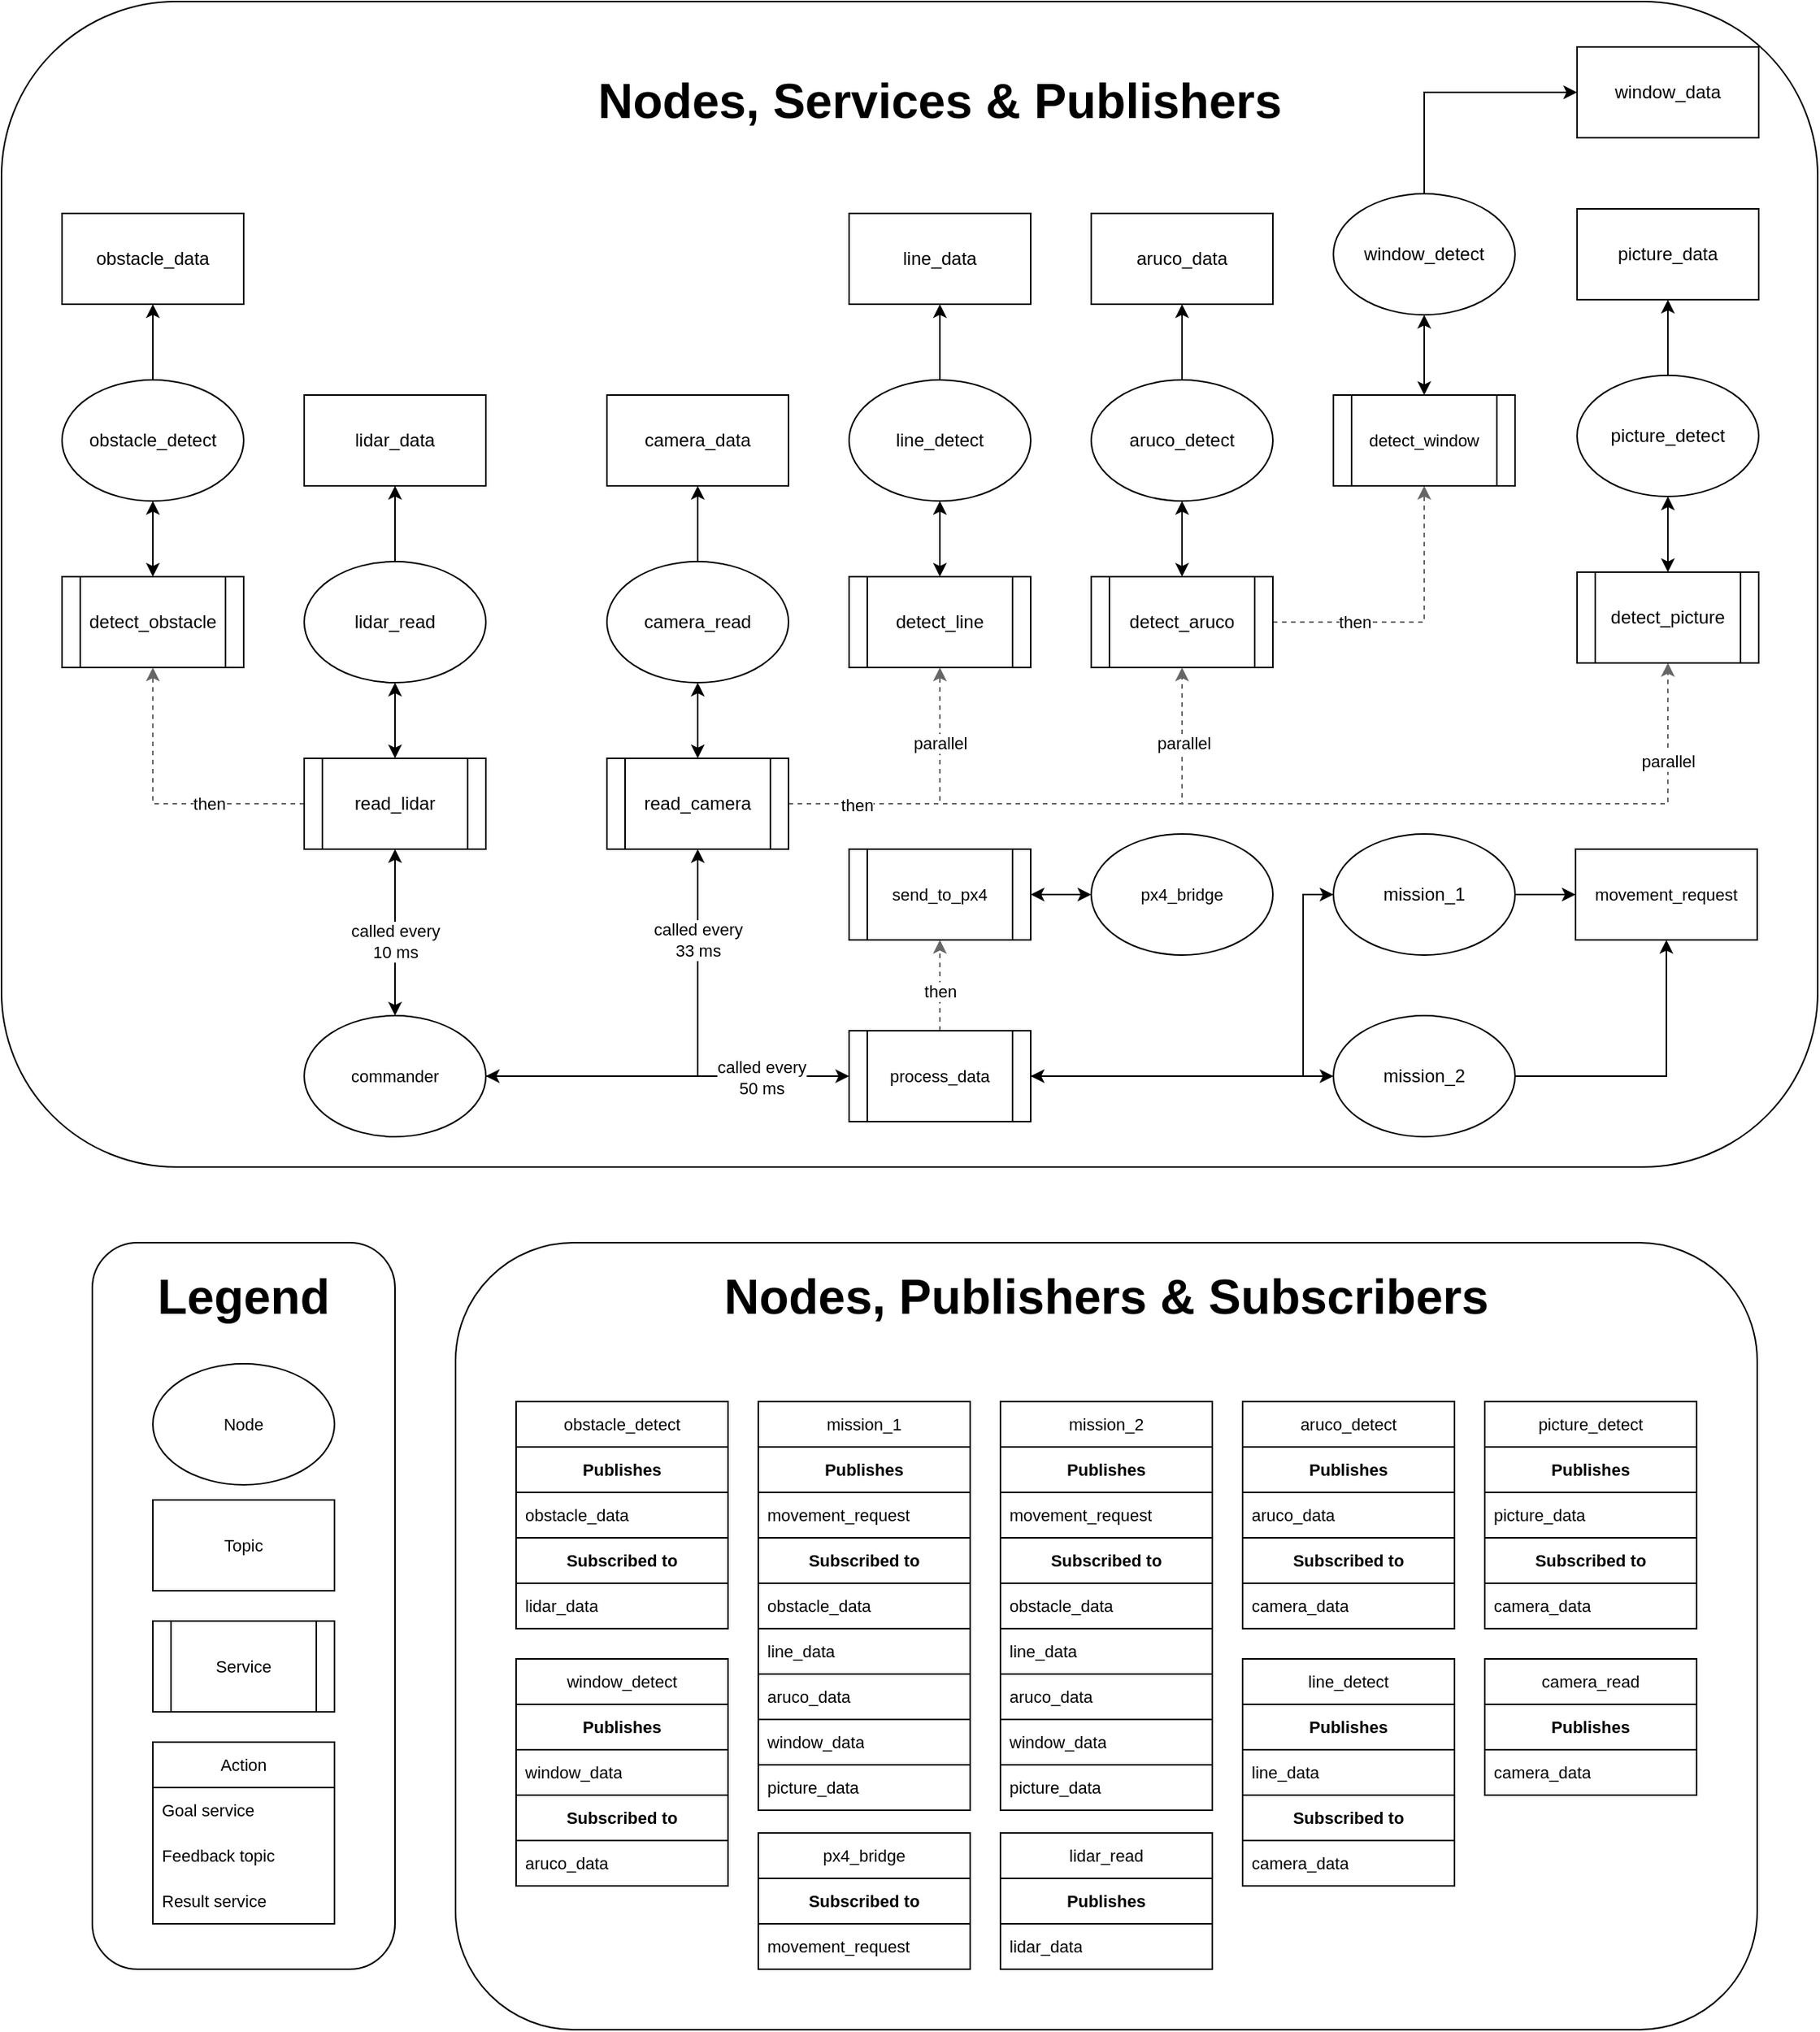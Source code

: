 <mxfile version="26.2.13">
  <diagram name="Page-1" id="6N9heItMbFq77wcjGOl2">
    <mxGraphModel dx="2627" dy="2586" grid="1" gridSize="10" guides="1" tooltips="1" connect="1" arrows="1" fold="1" page="1" pageScale="1" pageWidth="827" pageHeight="1169" math="0" shadow="0">
      <root>
        <mxCell id="0" />
        <mxCell id="1" parent="0" />
        <mxCell id="ToWf4_VYRYDRtDqr2YO1-162" value="" style="rounded=1;whiteSpace=wrap;html=1;fontFamily=Helvetica;fontSize=11;fontColor=default;labelBackgroundColor=default;movable=0;resizable=0;rotatable=0;deletable=0;editable=0;locked=1;connectable=0;" vertex="1" parent="1">
          <mxGeometry x="360" y="400" width="860" height="520" as="geometry" />
        </mxCell>
        <mxCell id="ToWf4_VYRYDRtDqr2YO1-85" value="" style="rounded=1;whiteSpace=wrap;html=1;fontFamily=Helvetica;fontSize=11;fontColor=default;labelBackgroundColor=default;movable=0;resizable=0;rotatable=0;deletable=0;editable=0;locked=1;connectable=0;" vertex="1" parent="1">
          <mxGeometry x="120" y="400" width="200" height="480" as="geometry" />
        </mxCell>
        <mxCell id="ToWf4_VYRYDRtDqr2YO1-74" value="" style="rounded=1;whiteSpace=wrap;html=1;fontFamily=Helvetica;fontSize=11;fontColor=default;labelBackgroundColor=default;movable=0;resizable=0;rotatable=0;deletable=0;editable=0;locked=1;connectable=0;" vertex="1" parent="1">
          <mxGeometry x="60" y="-420" width="1200" height="770" as="geometry" />
        </mxCell>
        <mxCell id="ToWf4_VYRYDRtDqr2YO1-4" style="edgeStyle=orthogonalEdgeStyle;rounded=0;orthogonalLoop=1;jettySize=auto;html=1;entryX=0.5;entryY=1;entryDx=0;entryDy=0;" edge="1" parent="1" source="ToWf4_VYRYDRtDqr2YO1-2" target="ToWf4_VYRYDRtDqr2YO1-3">
          <mxGeometry relative="1" as="geometry" />
        </mxCell>
        <mxCell id="ToWf4_VYRYDRtDqr2YO1-2" value="lidar_read" style="ellipse;whiteSpace=wrap;html=1;" vertex="1" parent="1">
          <mxGeometry x="260" y="-50" width="120" height="80" as="geometry" />
        </mxCell>
        <mxCell id="ToWf4_VYRYDRtDqr2YO1-3" value="lidar_data" style="rounded=0;whiteSpace=wrap;html=1;" vertex="1" parent="1">
          <mxGeometry x="260" y="-160" width="120" height="60" as="geometry" />
        </mxCell>
        <mxCell id="ToWf4_VYRYDRtDqr2YO1-7" style="edgeStyle=orthogonalEdgeStyle;rounded=0;orthogonalLoop=1;jettySize=auto;html=1;entryX=0.5;entryY=1;entryDx=0;entryDy=0;" edge="1" parent="1" source="ToWf4_VYRYDRtDqr2YO1-5" target="ToWf4_VYRYDRtDqr2YO1-6">
          <mxGeometry relative="1" as="geometry" />
        </mxCell>
        <mxCell id="ToWf4_VYRYDRtDqr2YO1-5" value="camera_read" style="ellipse;whiteSpace=wrap;html=1;" vertex="1" parent="1">
          <mxGeometry x="460" y="-50" width="120" height="80" as="geometry" />
        </mxCell>
        <mxCell id="ToWf4_VYRYDRtDqr2YO1-6" value="camera_data" style="rounded=0;whiteSpace=wrap;html=1;" vertex="1" parent="1">
          <mxGeometry x="460" y="-160" width="120" height="60" as="geometry" />
        </mxCell>
        <mxCell id="ToWf4_VYRYDRtDqr2YO1-14" style="edgeStyle=orthogonalEdgeStyle;rounded=0;orthogonalLoop=1;jettySize=auto;html=1;entryX=0.5;entryY=1;entryDx=0;entryDy=0;startArrow=classic;startFill=1;" edge="1" parent="1" source="ToWf4_VYRYDRtDqr2YO1-8" target="ToWf4_VYRYDRtDqr2YO1-2">
          <mxGeometry relative="1" as="geometry" />
        </mxCell>
        <mxCell id="ToWf4_VYRYDRtDqr2YO1-22" style="edgeStyle=orthogonalEdgeStyle;rounded=0;orthogonalLoop=1;jettySize=auto;html=1;entryX=0.5;entryY=1;entryDx=0;entryDy=0;fillColor=#f5f5f5;strokeColor=#666666;dashed=1;" edge="1" parent="1" source="ToWf4_VYRYDRtDqr2YO1-8" target="ToWf4_VYRYDRtDqr2YO1-17">
          <mxGeometry relative="1" as="geometry" />
        </mxCell>
        <mxCell id="ToWf4_VYRYDRtDqr2YO1-23" value="then" style="edgeLabel;html=1;align=center;verticalAlign=middle;resizable=0;points=[];" vertex="1" connectable="0" parent="ToWf4_VYRYDRtDqr2YO1-22">
          <mxGeometry x="-0.251" relative="1" as="geometry">
            <mxPoint x="8" as="offset" />
          </mxGeometry>
        </mxCell>
        <mxCell id="ToWf4_VYRYDRtDqr2YO1-8" value="read_lidar" style="shape=process;whiteSpace=wrap;html=1;backgroundOutline=1;" vertex="1" parent="1">
          <mxGeometry x="260" y="80" width="120" height="60" as="geometry" />
        </mxCell>
        <mxCell id="ToWf4_VYRYDRtDqr2YO1-21" style="edgeStyle=orthogonalEdgeStyle;rounded=0;orthogonalLoop=1;jettySize=auto;html=1;entryX=0.5;entryY=1;entryDx=0;entryDy=0;" edge="1" parent="1" source="ToWf4_VYRYDRtDqr2YO1-15" target="ToWf4_VYRYDRtDqr2YO1-20">
          <mxGeometry relative="1" as="geometry" />
        </mxCell>
        <mxCell id="ToWf4_VYRYDRtDqr2YO1-15" value="obstacle_detect" style="ellipse;whiteSpace=wrap;html=1;" vertex="1" parent="1">
          <mxGeometry x="100" y="-170" width="120" height="80" as="geometry" />
        </mxCell>
        <mxCell id="ToWf4_VYRYDRtDqr2YO1-19" style="edgeStyle=orthogonalEdgeStyle;rounded=0;orthogonalLoop=1;jettySize=auto;html=1;entryX=0.5;entryY=1;entryDx=0;entryDy=0;startArrow=classic;startFill=1;" edge="1" parent="1" source="ToWf4_VYRYDRtDqr2YO1-17" target="ToWf4_VYRYDRtDqr2YO1-15">
          <mxGeometry relative="1" as="geometry" />
        </mxCell>
        <mxCell id="ToWf4_VYRYDRtDqr2YO1-17" value="detect_obstacle" style="shape=process;whiteSpace=wrap;html=1;backgroundOutline=1;" vertex="1" parent="1">
          <mxGeometry x="100" y="-40" width="120" height="60" as="geometry" />
        </mxCell>
        <mxCell id="ToWf4_VYRYDRtDqr2YO1-20" value="obstacle_data" style="rounded=0;whiteSpace=wrap;html=1;" vertex="1" parent="1">
          <mxGeometry x="100" y="-280" width="120" height="60" as="geometry" />
        </mxCell>
        <mxCell id="ToWf4_VYRYDRtDqr2YO1-25" style="edgeStyle=orthogonalEdgeStyle;rounded=0;orthogonalLoop=1;jettySize=auto;html=1;entryX=0.5;entryY=1;entryDx=0;entryDy=0;startArrow=classic;startFill=1;" edge="1" parent="1" source="ToWf4_VYRYDRtDqr2YO1-24" target="ToWf4_VYRYDRtDqr2YO1-5">
          <mxGeometry relative="1" as="geometry" />
        </mxCell>
        <mxCell id="ToWf4_VYRYDRtDqr2YO1-36" style="edgeStyle=orthogonalEdgeStyle;rounded=0;orthogonalLoop=1;jettySize=auto;html=1;entryX=0.5;entryY=1;entryDx=0;entryDy=0;fillColor=#f5f5f5;strokeColor=#666666;dashed=1;" edge="1" parent="1" source="ToWf4_VYRYDRtDqr2YO1-24" target="ToWf4_VYRYDRtDqr2YO1-29">
          <mxGeometry relative="1" as="geometry" />
        </mxCell>
        <mxCell id="ToWf4_VYRYDRtDqr2YO1-39" value="parallel" style="edgeLabel;html=1;align=center;verticalAlign=middle;resizable=0;points=[];" vertex="1" connectable="0" parent="ToWf4_VYRYDRtDqr2YO1-36">
          <mxGeometry x="0.42" y="-4" relative="1" as="geometry">
            <mxPoint x="-4" y="-5" as="offset" />
          </mxGeometry>
        </mxCell>
        <mxCell id="ToWf4_VYRYDRtDqr2YO1-37" style="edgeStyle=orthogonalEdgeStyle;rounded=0;orthogonalLoop=1;jettySize=auto;html=1;entryX=0.5;entryY=1;entryDx=0;entryDy=0;fillColor=#f5f5f5;strokeColor=#666666;dashed=1;" edge="1" parent="1" source="ToWf4_VYRYDRtDqr2YO1-24" target="ToWf4_VYRYDRtDqr2YO1-34">
          <mxGeometry relative="1" as="geometry" />
        </mxCell>
        <mxCell id="ToWf4_VYRYDRtDqr2YO1-40" value="parallel" style="edgeLabel;html=1;align=center;verticalAlign=middle;resizable=0;points=[];" vertex="1" connectable="0" parent="ToWf4_VYRYDRtDqr2YO1-37">
          <mxGeometry x="0.658" y="-1" relative="1" as="geometry">
            <mxPoint y="-10" as="offset" />
          </mxGeometry>
        </mxCell>
        <mxCell id="ToWf4_VYRYDRtDqr2YO1-46" style="edgeStyle=orthogonalEdgeStyle;rounded=0;orthogonalLoop=1;jettySize=auto;html=1;entryX=0.5;entryY=1;entryDx=0;entryDy=0;fillColor=#f5f5f5;strokeColor=#666666;dashed=1;" edge="1" parent="1" source="ToWf4_VYRYDRtDqr2YO1-24" target="ToWf4_VYRYDRtDqr2YO1-44">
          <mxGeometry relative="1" as="geometry" />
        </mxCell>
        <mxCell id="ToWf4_VYRYDRtDqr2YO1-47" value="parallel" style="edgeLabel;html=1;align=center;verticalAlign=middle;resizable=0;points=[];" vertex="1" connectable="0" parent="ToWf4_VYRYDRtDqr2YO1-46">
          <mxGeometry x="0.816" y="-2" relative="1" as="geometry">
            <mxPoint x="-2" y="3" as="offset" />
          </mxGeometry>
        </mxCell>
        <mxCell id="ToWf4_VYRYDRtDqr2YO1-48" value="then" style="edgeLabel;html=1;align=center;verticalAlign=middle;resizable=0;points=[];" vertex="1" connectable="0" parent="ToWf4_VYRYDRtDqr2YO1-46">
          <mxGeometry x="-0.868" y="-1" relative="1" as="geometry">
            <mxPoint as="offset" />
          </mxGeometry>
        </mxCell>
        <mxCell id="ToWf4_VYRYDRtDqr2YO1-24" value="read_camera" style="shape=process;whiteSpace=wrap;html=1;backgroundOutline=1;" vertex="1" parent="1">
          <mxGeometry x="460" y="80" width="120" height="60" as="geometry" />
        </mxCell>
        <mxCell id="ToWf4_VYRYDRtDqr2YO1-26" style="edgeStyle=orthogonalEdgeStyle;rounded=0;orthogonalLoop=1;jettySize=auto;html=1;entryX=0.5;entryY=1;entryDx=0;entryDy=0;" edge="1" parent="1" source="ToWf4_VYRYDRtDqr2YO1-27" target="ToWf4_VYRYDRtDqr2YO1-30">
          <mxGeometry relative="1" as="geometry" />
        </mxCell>
        <mxCell id="ToWf4_VYRYDRtDqr2YO1-27" value="line_detect" style="ellipse;whiteSpace=wrap;html=1;" vertex="1" parent="1">
          <mxGeometry x="620" y="-170" width="120" height="80" as="geometry" />
        </mxCell>
        <mxCell id="ToWf4_VYRYDRtDqr2YO1-28" style="edgeStyle=orthogonalEdgeStyle;rounded=0;orthogonalLoop=1;jettySize=auto;html=1;entryX=0.5;entryY=1;entryDx=0;entryDy=0;startArrow=classic;startFill=1;" edge="1" parent="1" source="ToWf4_VYRYDRtDqr2YO1-29" target="ToWf4_VYRYDRtDqr2YO1-27">
          <mxGeometry relative="1" as="geometry" />
        </mxCell>
        <mxCell id="ToWf4_VYRYDRtDqr2YO1-29" value="detect_line" style="shape=process;whiteSpace=wrap;html=1;backgroundOutline=1;" vertex="1" parent="1">
          <mxGeometry x="620" y="-40" width="120" height="60" as="geometry" />
        </mxCell>
        <mxCell id="ToWf4_VYRYDRtDqr2YO1-30" value="line_data" style="rounded=0;whiteSpace=wrap;html=1;" vertex="1" parent="1">
          <mxGeometry x="620" y="-280" width="120" height="60" as="geometry" />
        </mxCell>
        <mxCell id="ToWf4_VYRYDRtDqr2YO1-31" style="edgeStyle=orthogonalEdgeStyle;rounded=0;orthogonalLoop=1;jettySize=auto;html=1;entryX=0.5;entryY=1;entryDx=0;entryDy=0;" edge="1" parent="1" source="ToWf4_VYRYDRtDqr2YO1-32" target="ToWf4_VYRYDRtDqr2YO1-35">
          <mxGeometry relative="1" as="geometry" />
        </mxCell>
        <mxCell id="ToWf4_VYRYDRtDqr2YO1-32" value="aruco_detect" style="ellipse;whiteSpace=wrap;html=1;" vertex="1" parent="1">
          <mxGeometry x="780" y="-170" width="120" height="80" as="geometry" />
        </mxCell>
        <mxCell id="ToWf4_VYRYDRtDqr2YO1-33" style="edgeStyle=orthogonalEdgeStyle;rounded=0;orthogonalLoop=1;jettySize=auto;html=1;entryX=0.5;entryY=1;entryDx=0;entryDy=0;startArrow=classic;startFill=1;" edge="1" parent="1" source="ToWf4_VYRYDRtDqr2YO1-34" target="ToWf4_VYRYDRtDqr2YO1-32">
          <mxGeometry relative="1" as="geometry" />
        </mxCell>
        <mxCell id="ToWf4_VYRYDRtDqr2YO1-71" style="edgeStyle=orthogonalEdgeStyle;shape=connector;rounded=0;orthogonalLoop=1;jettySize=auto;html=1;strokeColor=#666666;align=center;verticalAlign=middle;fontFamily=Helvetica;fontSize=11;fontColor=default;labelBackgroundColor=default;endArrow=classic;dashed=1;fillColor=#f5f5f5;" edge="1" parent="1" source="ToWf4_VYRYDRtDqr2YO1-34" target="ToWf4_VYRYDRtDqr2YO1-70">
          <mxGeometry relative="1" as="geometry" />
        </mxCell>
        <mxCell id="ToWf4_VYRYDRtDqr2YO1-72" value="then" style="edgeLabel;html=1;align=center;verticalAlign=middle;resizable=0;points=[];fontFamily=Helvetica;fontSize=11;fontColor=default;labelBackgroundColor=default;" vertex="1" connectable="0" parent="ToWf4_VYRYDRtDqr2YO1-71">
          <mxGeometry x="-0.432" relative="1" as="geometry">
            <mxPoint as="offset" />
          </mxGeometry>
        </mxCell>
        <mxCell id="ToWf4_VYRYDRtDqr2YO1-34" value="detect_aruco" style="shape=process;whiteSpace=wrap;html=1;backgroundOutline=1;" vertex="1" parent="1">
          <mxGeometry x="780" y="-40" width="120" height="60" as="geometry" />
        </mxCell>
        <mxCell id="ToWf4_VYRYDRtDqr2YO1-35" value="aruco_data" style="rounded=0;whiteSpace=wrap;html=1;" vertex="1" parent="1">
          <mxGeometry x="780" y="-280" width="120" height="60" as="geometry" />
        </mxCell>
        <mxCell id="ToWf4_VYRYDRtDqr2YO1-41" style="edgeStyle=orthogonalEdgeStyle;rounded=0;orthogonalLoop=1;jettySize=auto;html=1;entryX=0.5;entryY=1;entryDx=0;entryDy=0;" edge="1" parent="1" source="ToWf4_VYRYDRtDqr2YO1-42" target="ToWf4_VYRYDRtDqr2YO1-45">
          <mxGeometry relative="1" as="geometry" />
        </mxCell>
        <mxCell id="ToWf4_VYRYDRtDqr2YO1-42" value="picture_detect" style="ellipse;whiteSpace=wrap;html=1;" vertex="1" parent="1">
          <mxGeometry x="1101" y="-173" width="120" height="80" as="geometry" />
        </mxCell>
        <mxCell id="ToWf4_VYRYDRtDqr2YO1-43" style="edgeStyle=orthogonalEdgeStyle;rounded=0;orthogonalLoop=1;jettySize=auto;html=1;entryX=0.5;entryY=1;entryDx=0;entryDy=0;startArrow=classic;startFill=1;" edge="1" parent="1" source="ToWf4_VYRYDRtDqr2YO1-44" target="ToWf4_VYRYDRtDqr2YO1-42">
          <mxGeometry relative="1" as="geometry" />
        </mxCell>
        <mxCell id="ToWf4_VYRYDRtDqr2YO1-44" value="detect_picture" style="shape=process;whiteSpace=wrap;html=1;backgroundOutline=1;" vertex="1" parent="1">
          <mxGeometry x="1101" y="-43" width="120" height="60" as="geometry" />
        </mxCell>
        <mxCell id="ToWf4_VYRYDRtDqr2YO1-45" value="picture_data" style="rounded=0;whiteSpace=wrap;html=1;" vertex="1" parent="1">
          <mxGeometry x="1101" y="-283" width="120" height="60" as="geometry" />
        </mxCell>
        <mxCell id="ToWf4_VYRYDRtDqr2YO1-109" style="edgeStyle=orthogonalEdgeStyle;shape=connector;rounded=0;orthogonalLoop=1;jettySize=auto;html=1;entryX=0;entryY=0.5;entryDx=0;entryDy=0;strokeColor=default;align=center;verticalAlign=middle;fontFamily=Helvetica;fontSize=11;fontColor=default;labelBackgroundColor=default;endArrow=classic;" edge="1" parent="1" source="ToWf4_VYRYDRtDqr2YO1-53" target="ToWf4_VYRYDRtDqr2YO1-108">
          <mxGeometry relative="1" as="geometry">
            <Array as="points">
              <mxPoint x="1000" y="-360" />
            </Array>
          </mxGeometry>
        </mxCell>
        <mxCell id="ToWf4_VYRYDRtDqr2YO1-53" value="window_detect" style="ellipse;whiteSpace=wrap;html=1;" vertex="1" parent="1">
          <mxGeometry x="940" y="-293" width="120" height="80" as="geometry" />
        </mxCell>
        <mxCell id="ToWf4_VYRYDRtDqr2YO1-131" style="edgeStyle=orthogonalEdgeStyle;shape=connector;rounded=0;orthogonalLoop=1;jettySize=auto;html=1;entryX=0;entryY=0.5;entryDx=0;entryDy=0;strokeColor=default;align=center;verticalAlign=middle;fontFamily=Helvetica;fontSize=11;fontColor=default;labelBackgroundColor=default;endArrow=classic;" edge="1" parent="1" source="ToWf4_VYRYDRtDqr2YO1-56" target="ToWf4_VYRYDRtDqr2YO1-130">
          <mxGeometry relative="1" as="geometry" />
        </mxCell>
        <mxCell id="ToWf4_VYRYDRtDqr2YO1-56" value="mission_1" style="ellipse;whiteSpace=wrap;html=1;" vertex="1" parent="1">
          <mxGeometry x="940" y="130" width="120" height="80" as="geometry" />
        </mxCell>
        <mxCell id="ToWf4_VYRYDRtDqr2YO1-73" style="edgeStyle=orthogonalEdgeStyle;shape=connector;rounded=0;orthogonalLoop=1;jettySize=auto;html=1;entryX=0.5;entryY=1;entryDx=0;entryDy=0;strokeColor=default;align=center;verticalAlign=middle;fontFamily=Helvetica;fontSize=11;fontColor=default;labelBackgroundColor=default;endArrow=classic;startArrow=classic;startFill=1;" edge="1" parent="1" source="ToWf4_VYRYDRtDqr2YO1-70" target="ToWf4_VYRYDRtDqr2YO1-53">
          <mxGeometry relative="1" as="geometry" />
        </mxCell>
        <mxCell id="ToWf4_VYRYDRtDqr2YO1-70" value="detect_window" style="shape=process;whiteSpace=wrap;html=1;backgroundOutline=1;fontFamily=Helvetica;fontSize=11;fontColor=default;labelBackgroundColor=default;" vertex="1" parent="1">
          <mxGeometry x="940" y="-160" width="120" height="60" as="geometry" />
        </mxCell>
        <mxCell id="ToWf4_VYRYDRtDqr2YO1-181" style="edgeStyle=orthogonalEdgeStyle;shape=connector;rounded=0;orthogonalLoop=1;jettySize=auto;html=1;entryX=0.5;entryY=1;entryDx=0;entryDy=0;strokeColor=default;align=center;verticalAlign=middle;fontFamily=Helvetica;fontSize=11;fontColor=default;labelBackgroundColor=default;endArrow=classic;" edge="1" parent="1" source="ToWf4_VYRYDRtDqr2YO1-75" target="ToWf4_VYRYDRtDqr2YO1-130">
          <mxGeometry relative="1" as="geometry" />
        </mxCell>
        <mxCell id="ToWf4_VYRYDRtDqr2YO1-75" value="mission_2" style="ellipse;whiteSpace=wrap;html=1;" vertex="1" parent="1">
          <mxGeometry x="940" y="250" width="120" height="80" as="geometry" />
        </mxCell>
        <mxCell id="ToWf4_VYRYDRtDqr2YO1-77" value="&lt;h1 style=&quot;margin-top: 0px;&quot;&gt;Legend&lt;br&gt;&lt;/h1&gt;" style="text;html=1;whiteSpace=wrap;overflow=hidden;rounded=0;fontFamily=Helvetica;fontSize=16;fontColor=default;labelBackgroundColor=none;fillColor=none;align=center;verticalAlign=top;" vertex="1" parent="1">
          <mxGeometry x="120" y="410" width="200" height="60" as="geometry" />
        </mxCell>
        <mxCell id="ToWf4_VYRYDRtDqr2YO1-78" value="Node" style="ellipse;whiteSpace=wrap;html=1;fontFamily=Helvetica;fontSize=11;fontColor=default;labelBackgroundColor=default;" vertex="1" parent="1">
          <mxGeometry x="160" y="480" width="120" height="80" as="geometry" />
        </mxCell>
        <mxCell id="ToWf4_VYRYDRtDqr2YO1-79" value="Topic" style="rounded=0;whiteSpace=wrap;html=1;fontFamily=Helvetica;fontSize=11;fontColor=default;labelBackgroundColor=default;" vertex="1" parent="1">
          <mxGeometry x="160" y="570" width="120" height="60" as="geometry" />
        </mxCell>
        <mxCell id="ToWf4_VYRYDRtDqr2YO1-80" value="Service" style="shape=process;whiteSpace=wrap;html=1;backgroundOutline=1;fontFamily=Helvetica;fontSize=11;fontColor=default;labelBackgroundColor=default;" vertex="1" parent="1">
          <mxGeometry x="160" y="650" width="120" height="60" as="geometry" />
        </mxCell>
        <mxCell id="ToWf4_VYRYDRtDqr2YO1-81" value="Action" style="swimlane;fontStyle=0;childLayout=stackLayout;horizontal=1;startSize=30;horizontalStack=0;resizeParent=1;resizeParentMax=0;resizeLast=0;collapsible=1;marginBottom=0;whiteSpace=wrap;html=1;fontFamily=Helvetica;fontSize=11;fontColor=default;labelBackgroundColor=default;" vertex="1" parent="1">
          <mxGeometry x="160" y="730" width="120" height="120" as="geometry" />
        </mxCell>
        <mxCell id="ToWf4_VYRYDRtDqr2YO1-82" value="Goal service" style="text;strokeColor=none;fillColor=none;align=left;verticalAlign=middle;spacingLeft=4;spacingRight=4;overflow=hidden;points=[[0,0.5],[1,0.5]];portConstraint=eastwest;rotatable=0;whiteSpace=wrap;html=1;fontFamily=Helvetica;fontSize=11;fontColor=default;labelBackgroundColor=default;" vertex="1" parent="ToWf4_VYRYDRtDqr2YO1-81">
          <mxGeometry y="30" width="120" height="30" as="geometry" />
        </mxCell>
        <mxCell id="ToWf4_VYRYDRtDqr2YO1-83" value="Feedback topic" style="text;strokeColor=none;fillColor=none;align=left;verticalAlign=middle;spacingLeft=4;spacingRight=4;overflow=hidden;points=[[0,0.5],[1,0.5]];portConstraint=eastwest;rotatable=0;whiteSpace=wrap;html=1;fontFamily=Helvetica;fontSize=11;fontColor=default;labelBackgroundColor=default;" vertex="1" parent="ToWf4_VYRYDRtDqr2YO1-81">
          <mxGeometry y="60" width="120" height="30" as="geometry" />
        </mxCell>
        <mxCell id="ToWf4_VYRYDRtDqr2YO1-84" value="Result service" style="text;strokeColor=none;fillColor=none;align=left;verticalAlign=middle;spacingLeft=4;spacingRight=4;overflow=hidden;points=[[0,0.5],[1,0.5]];portConstraint=eastwest;rotatable=0;whiteSpace=wrap;html=1;fontFamily=Helvetica;fontSize=11;fontColor=default;labelBackgroundColor=default;" vertex="1" parent="ToWf4_VYRYDRtDqr2YO1-81">
          <mxGeometry y="90" width="120" height="30" as="geometry" />
        </mxCell>
        <mxCell id="ToWf4_VYRYDRtDqr2YO1-86" value="&lt;h1 style=&quot;margin-top: 0px;&quot;&gt;Nodes, Services &amp;amp; Publishers&lt;/h1&gt;" style="text;html=1;whiteSpace=wrap;overflow=hidden;rounded=0;fontFamily=Helvetica;fontSize=16;fontColor=default;labelBackgroundColor=none;fillColor=none;align=center;verticalAlign=top;" vertex="1" parent="1">
          <mxGeometry x="350" y="-380" width="660" height="60" as="geometry" />
        </mxCell>
        <mxCell id="ToWf4_VYRYDRtDqr2YO1-88" value="obstacle_detect" style="swimlane;fontStyle=0;childLayout=stackLayout;horizontal=1;startSize=30;horizontalStack=0;resizeParent=1;resizeParentMax=0;resizeLast=0;collapsible=1;marginBottom=0;whiteSpace=wrap;html=1;fontFamily=Helvetica;fontSize=11;fontColor=default;labelBackgroundColor=default;fillColor=default;fillStyle=solid;" vertex="1" parent="1">
          <mxGeometry x="400" y="505" width="140" height="150" as="geometry" />
        </mxCell>
        <mxCell id="ToWf4_VYRYDRtDqr2YO1-89" value="Publishes" style="text;strokeColor=default;fillColor=default;align=center;verticalAlign=middle;spacingLeft=4;spacingRight=4;overflow=hidden;points=[[0,0.5],[1,0.5]];portConstraint=eastwest;rotatable=0;whiteSpace=wrap;html=1;fontFamily=Helvetica;fontSize=11;fontColor=default;labelBackgroundColor=default;labelBorderColor=none;fontStyle=1" vertex="1" parent="ToWf4_VYRYDRtDqr2YO1-88">
          <mxGeometry y="30" width="140" height="30" as="geometry" />
        </mxCell>
        <mxCell id="ToWf4_VYRYDRtDqr2YO1-90" value="obstacle_data" style="text;strokeColor=default;fillColor=default;align=left;verticalAlign=middle;spacingLeft=4;spacingRight=4;overflow=hidden;points=[[0,0.5],[1,0.5]];portConstraint=eastwest;rotatable=0;whiteSpace=wrap;html=1;fontFamily=Helvetica;fontSize=11;fontColor=default;labelBackgroundColor=default;" vertex="1" parent="ToWf4_VYRYDRtDqr2YO1-88">
          <mxGeometry y="60" width="140" height="30" as="geometry" />
        </mxCell>
        <mxCell id="ToWf4_VYRYDRtDqr2YO1-91" value="Subscribed to" style="text;strokeColor=default;fillColor=default;align=center;verticalAlign=middle;spacingLeft=4;spacingRight=4;overflow=hidden;points=[[0,0.5],[1,0.5]];portConstraint=eastwest;rotatable=0;whiteSpace=wrap;html=1;fontFamily=Helvetica;fontSize=11;fontColor=default;labelBackgroundColor=default;fontStyle=1" vertex="1" parent="ToWf4_VYRYDRtDqr2YO1-88">
          <mxGeometry y="90" width="140" height="30" as="geometry" />
        </mxCell>
        <mxCell id="ToWf4_VYRYDRtDqr2YO1-102" value="lidar_data" style="text;strokeColor=default;fillColor=default;align=left;verticalAlign=middle;spacingLeft=4;spacingRight=4;overflow=hidden;points=[[0,0.5],[1,0.5]];portConstraint=eastwest;rotatable=0;whiteSpace=wrap;html=1;fontFamily=Helvetica;fontSize=11;fontColor=default;labelBackgroundColor=default;" vertex="1" parent="ToWf4_VYRYDRtDqr2YO1-88">
          <mxGeometry y="120" width="140" height="30" as="geometry" />
        </mxCell>
        <mxCell id="ToWf4_VYRYDRtDqr2YO1-103" value="mission_1" style="swimlane;fontStyle=0;childLayout=stackLayout;horizontal=1;startSize=30;horizontalStack=0;resizeParent=1;resizeParentMax=0;resizeLast=0;collapsible=1;marginBottom=0;whiteSpace=wrap;html=1;fontFamily=Helvetica;fontSize=11;fontColor=default;labelBackgroundColor=default;fillColor=default;fillStyle=solid;" vertex="1" parent="1">
          <mxGeometry x="560" y="505" width="140" height="270" as="geometry" />
        </mxCell>
        <mxCell id="ToWf4_VYRYDRtDqr2YO1-104" value="Publishes" style="text;strokeColor=default;fillColor=default;align=center;verticalAlign=middle;spacingLeft=4;spacingRight=4;overflow=hidden;points=[[0,0.5],[1,0.5]];portConstraint=eastwest;rotatable=0;whiteSpace=wrap;html=1;fontFamily=Helvetica;fontSize=11;fontColor=default;labelBackgroundColor=default;labelBorderColor=none;fontStyle=1" vertex="1" parent="ToWf4_VYRYDRtDqr2YO1-103">
          <mxGeometry y="30" width="140" height="30" as="geometry" />
        </mxCell>
        <mxCell id="ToWf4_VYRYDRtDqr2YO1-105" value="movement_request" style="text;strokeColor=default;fillColor=default;align=left;verticalAlign=middle;spacingLeft=4;spacingRight=4;overflow=hidden;points=[[0,0.5],[1,0.5]];portConstraint=eastwest;rotatable=0;whiteSpace=wrap;html=1;fontFamily=Helvetica;fontSize=11;fontColor=default;labelBackgroundColor=default;" vertex="1" parent="ToWf4_VYRYDRtDqr2YO1-103">
          <mxGeometry y="60" width="140" height="30" as="geometry" />
        </mxCell>
        <mxCell id="ToWf4_VYRYDRtDqr2YO1-106" value="Subscribed to" style="text;strokeColor=default;fillColor=default;align=center;verticalAlign=middle;spacingLeft=4;spacingRight=4;overflow=hidden;points=[[0,0.5],[1,0.5]];portConstraint=eastwest;rotatable=0;whiteSpace=wrap;html=1;fontFamily=Helvetica;fontSize=11;fontColor=default;labelBackgroundColor=default;fontStyle=1" vertex="1" parent="ToWf4_VYRYDRtDqr2YO1-103">
          <mxGeometry y="90" width="140" height="30" as="geometry" />
        </mxCell>
        <mxCell id="ToWf4_VYRYDRtDqr2YO1-113" value="obstacle_data" style="text;strokeColor=default;fillColor=default;align=left;verticalAlign=middle;spacingLeft=4;spacingRight=4;overflow=hidden;points=[[0,0.5],[1,0.5]];portConstraint=eastwest;rotatable=0;whiteSpace=wrap;html=1;fontFamily=Helvetica;fontSize=11;fontColor=default;labelBackgroundColor=default;" vertex="1" parent="ToWf4_VYRYDRtDqr2YO1-103">
          <mxGeometry y="120" width="140" height="30" as="geometry" />
        </mxCell>
        <mxCell id="ToWf4_VYRYDRtDqr2YO1-111" value="line_data" style="text;strokeColor=default;fillColor=default;align=left;verticalAlign=middle;spacingLeft=4;spacingRight=4;overflow=hidden;points=[[0,0.5],[1,0.5]];portConstraint=eastwest;rotatable=0;whiteSpace=wrap;html=1;fontFamily=Helvetica;fontSize=11;fontColor=default;labelBackgroundColor=default;" vertex="1" parent="ToWf4_VYRYDRtDqr2YO1-103">
          <mxGeometry y="150" width="140" height="30" as="geometry" />
        </mxCell>
        <mxCell id="ToWf4_VYRYDRtDqr2YO1-112" value="aruco_data" style="text;strokeColor=default;fillColor=default;align=left;verticalAlign=middle;spacingLeft=4;spacingRight=4;overflow=hidden;points=[[0,0.5],[1,0.5]];portConstraint=eastwest;rotatable=0;whiteSpace=wrap;html=1;fontFamily=Helvetica;fontSize=11;fontColor=default;labelBackgroundColor=default;" vertex="1" parent="ToWf4_VYRYDRtDqr2YO1-103">
          <mxGeometry y="180" width="140" height="30" as="geometry" />
        </mxCell>
        <mxCell id="ToWf4_VYRYDRtDqr2YO1-110" value="window_data" style="text;strokeColor=default;fillColor=default;align=left;verticalAlign=middle;spacingLeft=4;spacingRight=4;overflow=hidden;points=[[0,0.5],[1,0.5]];portConstraint=eastwest;rotatable=0;whiteSpace=wrap;html=1;fontFamily=Helvetica;fontSize=11;fontColor=default;labelBackgroundColor=default;" vertex="1" parent="ToWf4_VYRYDRtDqr2YO1-103">
          <mxGeometry y="210" width="140" height="30" as="geometry" />
        </mxCell>
        <mxCell id="ToWf4_VYRYDRtDqr2YO1-114" value="picture_data" style="text;strokeColor=default;fillColor=default;align=left;verticalAlign=middle;spacingLeft=4;spacingRight=4;overflow=hidden;points=[[0,0.5],[1,0.5]];portConstraint=eastwest;rotatable=0;whiteSpace=wrap;html=1;fontFamily=Helvetica;fontSize=11;fontColor=default;labelBackgroundColor=default;" vertex="1" parent="ToWf4_VYRYDRtDqr2YO1-103">
          <mxGeometry y="240" width="140" height="30" as="geometry" />
        </mxCell>
        <mxCell id="ToWf4_VYRYDRtDqr2YO1-108" value="window_data" style="rounded=0;whiteSpace=wrap;html=1;" vertex="1" parent="1">
          <mxGeometry x="1101" y="-390" width="120" height="60" as="geometry" />
        </mxCell>
        <mxCell id="ToWf4_VYRYDRtDqr2YO1-115" value="mission_2" style="swimlane;fontStyle=0;childLayout=stackLayout;horizontal=1;startSize=30;horizontalStack=0;resizeParent=1;resizeParentMax=0;resizeLast=0;collapsible=1;marginBottom=0;whiteSpace=wrap;html=1;fontFamily=Helvetica;fontSize=11;fontColor=default;labelBackgroundColor=default;fillColor=default;fillStyle=solid;" vertex="1" parent="1">
          <mxGeometry x="720" y="505" width="140" height="270" as="geometry" />
        </mxCell>
        <mxCell id="ToWf4_VYRYDRtDqr2YO1-116" value="Publishes" style="text;strokeColor=default;fillColor=default;align=center;verticalAlign=middle;spacingLeft=4;spacingRight=4;overflow=hidden;points=[[0,0.5],[1,0.5]];portConstraint=eastwest;rotatable=0;whiteSpace=wrap;html=1;fontFamily=Helvetica;fontSize=11;fontColor=default;labelBackgroundColor=default;labelBorderColor=none;fontStyle=1" vertex="1" parent="ToWf4_VYRYDRtDqr2YO1-115">
          <mxGeometry y="30" width="140" height="30" as="geometry" />
        </mxCell>
        <mxCell id="ToWf4_VYRYDRtDqr2YO1-117" value="movement_request" style="text;strokeColor=default;fillColor=default;align=left;verticalAlign=middle;spacingLeft=4;spacingRight=4;overflow=hidden;points=[[0,0.5],[1,0.5]];portConstraint=eastwest;rotatable=0;whiteSpace=wrap;html=1;fontFamily=Helvetica;fontSize=11;fontColor=default;labelBackgroundColor=default;" vertex="1" parent="ToWf4_VYRYDRtDqr2YO1-115">
          <mxGeometry y="60" width="140" height="30" as="geometry" />
        </mxCell>
        <mxCell id="ToWf4_VYRYDRtDqr2YO1-118" value="Subscribed to" style="text;strokeColor=default;fillColor=default;align=center;verticalAlign=middle;spacingLeft=4;spacingRight=4;overflow=hidden;points=[[0,0.5],[1,0.5]];portConstraint=eastwest;rotatable=0;whiteSpace=wrap;html=1;fontFamily=Helvetica;fontSize=11;fontColor=default;labelBackgroundColor=default;fontStyle=1" vertex="1" parent="ToWf4_VYRYDRtDqr2YO1-115">
          <mxGeometry y="90" width="140" height="30" as="geometry" />
        </mxCell>
        <mxCell id="ToWf4_VYRYDRtDqr2YO1-119" value="obstacle_data" style="text;strokeColor=default;fillColor=default;align=left;verticalAlign=middle;spacingLeft=4;spacingRight=4;overflow=hidden;points=[[0,0.5],[1,0.5]];portConstraint=eastwest;rotatable=0;whiteSpace=wrap;html=1;fontFamily=Helvetica;fontSize=11;fontColor=default;labelBackgroundColor=default;" vertex="1" parent="ToWf4_VYRYDRtDqr2YO1-115">
          <mxGeometry y="120" width="140" height="30" as="geometry" />
        </mxCell>
        <mxCell id="ToWf4_VYRYDRtDqr2YO1-120" value="line_data" style="text;strokeColor=default;fillColor=default;align=left;verticalAlign=middle;spacingLeft=4;spacingRight=4;overflow=hidden;points=[[0,0.5],[1,0.5]];portConstraint=eastwest;rotatable=0;whiteSpace=wrap;html=1;fontFamily=Helvetica;fontSize=11;fontColor=default;labelBackgroundColor=default;" vertex="1" parent="ToWf4_VYRYDRtDqr2YO1-115">
          <mxGeometry y="150" width="140" height="30" as="geometry" />
        </mxCell>
        <mxCell id="ToWf4_VYRYDRtDqr2YO1-121" value="aruco_data" style="text;strokeColor=default;fillColor=default;align=left;verticalAlign=middle;spacingLeft=4;spacingRight=4;overflow=hidden;points=[[0,0.5],[1,0.5]];portConstraint=eastwest;rotatable=0;whiteSpace=wrap;html=1;fontFamily=Helvetica;fontSize=11;fontColor=default;labelBackgroundColor=default;" vertex="1" parent="ToWf4_VYRYDRtDqr2YO1-115">
          <mxGeometry y="180" width="140" height="30" as="geometry" />
        </mxCell>
        <mxCell id="ToWf4_VYRYDRtDqr2YO1-122" value="window_data" style="text;strokeColor=default;fillColor=default;align=left;verticalAlign=middle;spacingLeft=4;spacingRight=4;overflow=hidden;points=[[0,0.5],[1,0.5]];portConstraint=eastwest;rotatable=0;whiteSpace=wrap;html=1;fontFamily=Helvetica;fontSize=11;fontColor=default;labelBackgroundColor=default;" vertex="1" parent="ToWf4_VYRYDRtDqr2YO1-115">
          <mxGeometry y="210" width="140" height="30" as="geometry" />
        </mxCell>
        <mxCell id="ToWf4_VYRYDRtDqr2YO1-123" value="picture_data" style="text;strokeColor=default;fillColor=default;align=left;verticalAlign=middle;spacingLeft=4;spacingRight=4;overflow=hidden;points=[[0,0.5],[1,0.5]];portConstraint=eastwest;rotatable=0;whiteSpace=wrap;html=1;fontFamily=Helvetica;fontSize=11;fontColor=default;labelBackgroundColor=default;" vertex="1" parent="ToWf4_VYRYDRtDqr2YO1-115">
          <mxGeometry y="240" width="140" height="30" as="geometry" />
        </mxCell>
        <mxCell id="ToWf4_VYRYDRtDqr2YO1-124" value="window_detect" style="swimlane;fontStyle=0;childLayout=stackLayout;horizontal=1;startSize=30;horizontalStack=0;resizeParent=1;resizeParentMax=0;resizeLast=0;collapsible=1;marginBottom=0;whiteSpace=wrap;html=1;fontFamily=Helvetica;fontSize=11;fontColor=default;labelBackgroundColor=default;fillColor=default;fillStyle=solid;" vertex="1" parent="1">
          <mxGeometry x="400" y="675" width="140" height="150" as="geometry" />
        </mxCell>
        <mxCell id="ToWf4_VYRYDRtDqr2YO1-125" value="Publishes" style="text;strokeColor=default;fillColor=default;align=center;verticalAlign=middle;spacingLeft=4;spacingRight=4;overflow=hidden;points=[[0,0.5],[1,0.5]];portConstraint=eastwest;rotatable=0;whiteSpace=wrap;html=1;fontFamily=Helvetica;fontSize=11;fontColor=default;labelBackgroundColor=default;labelBorderColor=none;fontStyle=1" vertex="1" parent="ToWf4_VYRYDRtDqr2YO1-124">
          <mxGeometry y="30" width="140" height="30" as="geometry" />
        </mxCell>
        <mxCell id="ToWf4_VYRYDRtDqr2YO1-126" value="window_data" style="text;strokeColor=default;fillColor=default;align=left;verticalAlign=middle;spacingLeft=4;spacingRight=4;overflow=hidden;points=[[0,0.5],[1,0.5]];portConstraint=eastwest;rotatable=0;whiteSpace=wrap;html=1;fontFamily=Helvetica;fontSize=11;fontColor=default;labelBackgroundColor=default;" vertex="1" parent="ToWf4_VYRYDRtDqr2YO1-124">
          <mxGeometry y="60" width="140" height="30" as="geometry" />
        </mxCell>
        <mxCell id="ToWf4_VYRYDRtDqr2YO1-127" value="Subscribed to" style="text;strokeColor=default;fillColor=default;align=center;verticalAlign=middle;spacingLeft=4;spacingRight=4;overflow=hidden;points=[[0,0.5],[1,0.5]];portConstraint=eastwest;rotatable=0;whiteSpace=wrap;html=1;fontFamily=Helvetica;fontSize=11;fontColor=default;labelBackgroundColor=default;fontStyle=1" vertex="1" parent="ToWf4_VYRYDRtDqr2YO1-124">
          <mxGeometry y="90" width="140" height="30" as="geometry" />
        </mxCell>
        <mxCell id="ToWf4_VYRYDRtDqr2YO1-128" value="aruco_data" style="text;strokeColor=default;fillColor=default;align=left;verticalAlign=middle;spacingLeft=4;spacingRight=4;overflow=hidden;points=[[0,0.5],[1,0.5]];portConstraint=eastwest;rotatable=0;whiteSpace=wrap;html=1;fontFamily=Helvetica;fontSize=11;fontColor=default;labelBackgroundColor=default;" vertex="1" parent="ToWf4_VYRYDRtDqr2YO1-124">
          <mxGeometry y="120" width="140" height="30" as="geometry" />
        </mxCell>
        <mxCell id="ToWf4_VYRYDRtDqr2YO1-130" value="movement_request" style="rounded=0;whiteSpace=wrap;html=1;fontFamily=Helvetica;fontSize=11;fontColor=default;labelBackgroundColor=default;" vertex="1" parent="1">
          <mxGeometry x="1100" y="140" width="120" height="60" as="geometry" />
        </mxCell>
        <mxCell id="ToWf4_VYRYDRtDqr2YO1-133" value="aruco_detect" style="swimlane;fontStyle=0;childLayout=stackLayout;horizontal=1;startSize=30;horizontalStack=0;resizeParent=1;resizeParentMax=0;resizeLast=0;collapsible=1;marginBottom=0;whiteSpace=wrap;html=1;fontFamily=Helvetica;fontSize=11;fontColor=default;labelBackgroundColor=default;fillColor=default;fillStyle=solid;" vertex="1" parent="1">
          <mxGeometry x="880" y="505" width="140" height="150" as="geometry" />
        </mxCell>
        <mxCell id="ToWf4_VYRYDRtDqr2YO1-134" value="Publishes" style="text;strokeColor=default;fillColor=default;align=center;verticalAlign=middle;spacingLeft=4;spacingRight=4;overflow=hidden;points=[[0,0.5],[1,0.5]];portConstraint=eastwest;rotatable=0;whiteSpace=wrap;html=1;fontFamily=Helvetica;fontSize=11;fontColor=default;labelBackgroundColor=default;labelBorderColor=none;fontStyle=1" vertex="1" parent="ToWf4_VYRYDRtDqr2YO1-133">
          <mxGeometry y="30" width="140" height="30" as="geometry" />
        </mxCell>
        <mxCell id="ToWf4_VYRYDRtDqr2YO1-135" value="aruco_data" style="text;strokeColor=default;fillColor=default;align=left;verticalAlign=middle;spacingLeft=4;spacingRight=4;overflow=hidden;points=[[0,0.5],[1,0.5]];portConstraint=eastwest;rotatable=0;whiteSpace=wrap;html=1;fontFamily=Helvetica;fontSize=11;fontColor=default;labelBackgroundColor=default;" vertex="1" parent="ToWf4_VYRYDRtDqr2YO1-133">
          <mxGeometry y="60" width="140" height="30" as="geometry" />
        </mxCell>
        <mxCell id="ToWf4_VYRYDRtDqr2YO1-136" value="Subscribed to" style="text;strokeColor=default;fillColor=default;align=center;verticalAlign=middle;spacingLeft=4;spacingRight=4;overflow=hidden;points=[[0,0.5],[1,0.5]];portConstraint=eastwest;rotatable=0;whiteSpace=wrap;html=1;fontFamily=Helvetica;fontSize=11;fontColor=default;labelBackgroundColor=default;fontStyle=1" vertex="1" parent="ToWf4_VYRYDRtDqr2YO1-133">
          <mxGeometry y="90" width="140" height="30" as="geometry" />
        </mxCell>
        <mxCell id="ToWf4_VYRYDRtDqr2YO1-137" value="camera_data" style="text;strokeColor=default;fillColor=default;align=left;verticalAlign=middle;spacingLeft=4;spacingRight=4;overflow=hidden;points=[[0,0.5],[1,0.5]];portConstraint=eastwest;rotatable=0;whiteSpace=wrap;html=1;fontFamily=Helvetica;fontSize=11;fontColor=default;labelBackgroundColor=default;" vertex="1" parent="ToWf4_VYRYDRtDqr2YO1-133">
          <mxGeometry y="120" width="140" height="30" as="geometry" />
        </mxCell>
        <mxCell id="ToWf4_VYRYDRtDqr2YO1-143" value="line_detect" style="swimlane;fontStyle=0;childLayout=stackLayout;horizontal=1;startSize=30;horizontalStack=0;resizeParent=1;resizeParentMax=0;resizeLast=0;collapsible=1;marginBottom=0;whiteSpace=wrap;html=1;fontFamily=Helvetica;fontSize=11;fontColor=default;labelBackgroundColor=default;fillColor=default;fillStyle=solid;" vertex="1" parent="1">
          <mxGeometry x="880" y="675" width="140" height="150" as="geometry" />
        </mxCell>
        <mxCell id="ToWf4_VYRYDRtDqr2YO1-144" value="Publishes" style="text;strokeColor=default;fillColor=default;align=center;verticalAlign=middle;spacingLeft=4;spacingRight=4;overflow=hidden;points=[[0,0.5],[1,0.5]];portConstraint=eastwest;rotatable=0;whiteSpace=wrap;html=1;fontFamily=Helvetica;fontSize=11;fontColor=default;labelBackgroundColor=default;labelBorderColor=none;fontStyle=1" vertex="1" parent="ToWf4_VYRYDRtDqr2YO1-143">
          <mxGeometry y="30" width="140" height="30" as="geometry" />
        </mxCell>
        <mxCell id="ToWf4_VYRYDRtDqr2YO1-145" value="line_data" style="text;strokeColor=default;fillColor=default;align=left;verticalAlign=middle;spacingLeft=4;spacingRight=4;overflow=hidden;points=[[0,0.5],[1,0.5]];portConstraint=eastwest;rotatable=0;whiteSpace=wrap;html=1;fontFamily=Helvetica;fontSize=11;fontColor=default;labelBackgroundColor=default;" vertex="1" parent="ToWf4_VYRYDRtDqr2YO1-143">
          <mxGeometry y="60" width="140" height="30" as="geometry" />
        </mxCell>
        <mxCell id="ToWf4_VYRYDRtDqr2YO1-146" value="Subscribed to" style="text;strokeColor=default;fillColor=default;align=center;verticalAlign=middle;spacingLeft=4;spacingRight=4;overflow=hidden;points=[[0,0.5],[1,0.5]];portConstraint=eastwest;rotatable=0;whiteSpace=wrap;html=1;fontFamily=Helvetica;fontSize=11;fontColor=default;labelBackgroundColor=default;fontStyle=1" vertex="1" parent="ToWf4_VYRYDRtDqr2YO1-143">
          <mxGeometry y="90" width="140" height="30" as="geometry" />
        </mxCell>
        <mxCell id="ToWf4_VYRYDRtDqr2YO1-147" value="camera_data" style="text;strokeColor=default;fillColor=default;align=left;verticalAlign=middle;spacingLeft=4;spacingRight=4;overflow=hidden;points=[[0,0.5],[1,0.5]];portConstraint=eastwest;rotatable=0;whiteSpace=wrap;html=1;fontFamily=Helvetica;fontSize=11;fontColor=default;labelBackgroundColor=default;" vertex="1" parent="ToWf4_VYRYDRtDqr2YO1-143">
          <mxGeometry y="120" width="140" height="30" as="geometry" />
        </mxCell>
        <mxCell id="ToWf4_VYRYDRtDqr2YO1-148" value="picture_detect" style="swimlane;fontStyle=0;childLayout=stackLayout;horizontal=1;startSize=30;horizontalStack=0;resizeParent=1;resizeParentMax=0;resizeLast=0;collapsible=1;marginBottom=0;whiteSpace=wrap;html=1;fontFamily=Helvetica;fontSize=11;fontColor=default;labelBackgroundColor=default;fillColor=default;fillStyle=solid;" vertex="1" parent="1">
          <mxGeometry x="1040" y="505" width="140" height="150" as="geometry" />
        </mxCell>
        <mxCell id="ToWf4_VYRYDRtDqr2YO1-149" value="Publishes" style="text;strokeColor=default;fillColor=default;align=center;verticalAlign=middle;spacingLeft=4;spacingRight=4;overflow=hidden;points=[[0,0.5],[1,0.5]];portConstraint=eastwest;rotatable=0;whiteSpace=wrap;html=1;fontFamily=Helvetica;fontSize=11;fontColor=default;labelBackgroundColor=default;labelBorderColor=none;fontStyle=1" vertex="1" parent="ToWf4_VYRYDRtDqr2YO1-148">
          <mxGeometry y="30" width="140" height="30" as="geometry" />
        </mxCell>
        <mxCell id="ToWf4_VYRYDRtDqr2YO1-150" value="picture_data" style="text;strokeColor=default;fillColor=default;align=left;verticalAlign=middle;spacingLeft=4;spacingRight=4;overflow=hidden;points=[[0,0.5],[1,0.5]];portConstraint=eastwest;rotatable=0;whiteSpace=wrap;html=1;fontFamily=Helvetica;fontSize=11;fontColor=default;labelBackgroundColor=default;" vertex="1" parent="ToWf4_VYRYDRtDqr2YO1-148">
          <mxGeometry y="60" width="140" height="30" as="geometry" />
        </mxCell>
        <mxCell id="ToWf4_VYRYDRtDqr2YO1-151" value="Subscribed to" style="text;strokeColor=default;fillColor=default;align=center;verticalAlign=middle;spacingLeft=4;spacingRight=4;overflow=hidden;points=[[0,0.5],[1,0.5]];portConstraint=eastwest;rotatable=0;whiteSpace=wrap;html=1;fontFamily=Helvetica;fontSize=11;fontColor=default;labelBackgroundColor=default;fontStyle=1" vertex="1" parent="ToWf4_VYRYDRtDqr2YO1-148">
          <mxGeometry y="90" width="140" height="30" as="geometry" />
        </mxCell>
        <mxCell id="ToWf4_VYRYDRtDqr2YO1-152" value="camera_data" style="text;strokeColor=default;fillColor=default;align=left;verticalAlign=middle;spacingLeft=4;spacingRight=4;overflow=hidden;points=[[0,0.5],[1,0.5]];portConstraint=eastwest;rotatable=0;whiteSpace=wrap;html=1;fontFamily=Helvetica;fontSize=11;fontColor=default;labelBackgroundColor=default;" vertex="1" parent="ToWf4_VYRYDRtDqr2YO1-148">
          <mxGeometry y="120" width="140" height="30" as="geometry" />
        </mxCell>
        <mxCell id="ToWf4_VYRYDRtDqr2YO1-153" value="lidar_read" style="swimlane;fontStyle=0;childLayout=stackLayout;horizontal=1;startSize=30;horizontalStack=0;resizeParent=1;resizeParentMax=0;resizeLast=0;collapsible=1;marginBottom=0;whiteSpace=wrap;html=1;fontFamily=Helvetica;fontSize=11;fontColor=default;labelBackgroundColor=default;fillColor=default;fillStyle=solid;" vertex="1" parent="1">
          <mxGeometry x="720" y="790" width="140" height="90" as="geometry" />
        </mxCell>
        <mxCell id="ToWf4_VYRYDRtDqr2YO1-154" value="Publishes" style="text;strokeColor=default;fillColor=default;align=center;verticalAlign=middle;spacingLeft=4;spacingRight=4;overflow=hidden;points=[[0,0.5],[1,0.5]];portConstraint=eastwest;rotatable=0;whiteSpace=wrap;html=1;fontFamily=Helvetica;fontSize=11;fontColor=default;labelBackgroundColor=default;labelBorderColor=none;fontStyle=1" vertex="1" parent="ToWf4_VYRYDRtDqr2YO1-153">
          <mxGeometry y="30" width="140" height="30" as="geometry" />
        </mxCell>
        <mxCell id="ToWf4_VYRYDRtDqr2YO1-155" value="lidar_data" style="text;strokeColor=default;fillColor=default;align=left;verticalAlign=middle;spacingLeft=4;spacingRight=4;overflow=hidden;points=[[0,0.5],[1,0.5]];portConstraint=eastwest;rotatable=0;whiteSpace=wrap;html=1;fontFamily=Helvetica;fontSize=11;fontColor=default;labelBackgroundColor=default;" vertex="1" parent="ToWf4_VYRYDRtDqr2YO1-153">
          <mxGeometry y="60" width="140" height="30" as="geometry" />
        </mxCell>
        <mxCell id="ToWf4_VYRYDRtDqr2YO1-158" value="camera_read" style="swimlane;fontStyle=0;childLayout=stackLayout;horizontal=1;startSize=30;horizontalStack=0;resizeParent=1;resizeParentMax=0;resizeLast=0;collapsible=1;marginBottom=0;whiteSpace=wrap;html=1;fontFamily=Helvetica;fontSize=11;fontColor=default;labelBackgroundColor=default;fillColor=default;fillStyle=solid;" vertex="1" parent="1">
          <mxGeometry x="1040" y="675" width="140" height="90" as="geometry" />
        </mxCell>
        <mxCell id="ToWf4_VYRYDRtDqr2YO1-159" value="Publishes" style="text;strokeColor=default;fillColor=default;align=center;verticalAlign=middle;spacingLeft=4;spacingRight=4;overflow=hidden;points=[[0,0.5],[1,0.5]];portConstraint=eastwest;rotatable=0;whiteSpace=wrap;html=1;fontFamily=Helvetica;fontSize=11;fontColor=default;labelBackgroundColor=default;labelBorderColor=none;fontStyle=1" vertex="1" parent="ToWf4_VYRYDRtDqr2YO1-158">
          <mxGeometry y="30" width="140" height="30" as="geometry" />
        </mxCell>
        <mxCell id="ToWf4_VYRYDRtDqr2YO1-160" value="camera_data" style="text;strokeColor=default;fillColor=default;align=left;verticalAlign=middle;spacingLeft=4;spacingRight=4;overflow=hidden;points=[[0,0.5],[1,0.5]];portConstraint=eastwest;rotatable=0;whiteSpace=wrap;html=1;fontFamily=Helvetica;fontSize=11;fontColor=default;labelBackgroundColor=default;" vertex="1" parent="ToWf4_VYRYDRtDqr2YO1-158">
          <mxGeometry y="60" width="140" height="30" as="geometry" />
        </mxCell>
        <mxCell id="ToWf4_VYRYDRtDqr2YO1-161" value="&lt;h1 style=&quot;margin-top: 0px;&quot;&gt;Nodes, Publishers &amp;amp; Subscribers&lt;br&gt;&lt;/h1&gt;" style="text;html=1;whiteSpace=wrap;overflow=hidden;rounded=0;fontFamily=Helvetica;fontSize=16;fontColor=default;labelBackgroundColor=none;fillColor=none;align=center;verticalAlign=top;" vertex="1" parent="1">
          <mxGeometry x="490" y="410" width="600" height="60" as="geometry" />
        </mxCell>
        <mxCell id="ToWf4_VYRYDRtDqr2YO1-165" value="px4_bridge" style="ellipse;whiteSpace=wrap;html=1;fontFamily=Helvetica;fontSize=11;fontColor=default;labelBackgroundColor=default;" vertex="1" parent="1">
          <mxGeometry x="780" y="130" width="120" height="80" as="geometry" />
        </mxCell>
        <mxCell id="ToWf4_VYRYDRtDqr2YO1-171" value="px4_bridge" style="swimlane;fontStyle=0;childLayout=stackLayout;horizontal=1;startSize=30;horizontalStack=0;resizeParent=1;resizeParentMax=0;resizeLast=0;collapsible=1;marginBottom=0;whiteSpace=wrap;html=1;fontFamily=Helvetica;fontSize=11;fontColor=default;labelBackgroundColor=default;fillColor=default;fillStyle=solid;" vertex="1" parent="1">
          <mxGeometry x="560" y="790" width="140" height="90" as="geometry" />
        </mxCell>
        <mxCell id="ToWf4_VYRYDRtDqr2YO1-174" value="Subscribed to" style="text;strokeColor=default;fillColor=default;align=center;verticalAlign=middle;spacingLeft=4;spacingRight=4;overflow=hidden;points=[[0,0.5],[1,0.5]];portConstraint=eastwest;rotatable=0;whiteSpace=wrap;html=1;fontFamily=Helvetica;fontSize=11;fontColor=default;labelBackgroundColor=default;fontStyle=1" vertex="1" parent="ToWf4_VYRYDRtDqr2YO1-171">
          <mxGeometry y="30" width="140" height="30" as="geometry" />
        </mxCell>
        <mxCell id="ToWf4_VYRYDRtDqr2YO1-173" value="movement_request" style="text;strokeColor=default;fillColor=default;align=left;verticalAlign=middle;spacingLeft=4;spacingRight=4;overflow=hidden;points=[[0,0.5],[1,0.5]];portConstraint=eastwest;rotatable=0;whiteSpace=wrap;html=1;fontFamily=Helvetica;fontSize=11;fontColor=default;labelBackgroundColor=default;" vertex="1" parent="ToWf4_VYRYDRtDqr2YO1-171">
          <mxGeometry y="60" width="140" height="30" as="geometry" />
        </mxCell>
        <mxCell id="ToWf4_VYRYDRtDqr2YO1-176" style="edgeStyle=orthogonalEdgeStyle;shape=connector;rounded=0;orthogonalLoop=1;jettySize=auto;html=1;entryX=0.5;entryY=1;entryDx=0;entryDy=0;strokeColor=default;align=center;verticalAlign=middle;fontFamily=Helvetica;fontSize=11;fontColor=default;labelBackgroundColor=default;endArrow=classic;startArrow=classic;startFill=1;" edge="1" parent="1" source="ToWf4_VYRYDRtDqr2YO1-175" target="ToWf4_VYRYDRtDqr2YO1-8">
          <mxGeometry relative="1" as="geometry" />
        </mxCell>
        <mxCell id="ToWf4_VYRYDRtDqr2YO1-178" value="called every&lt;div&gt;10 ms&lt;/div&gt;" style="edgeLabel;html=1;align=center;verticalAlign=middle;resizable=0;points=[];fontFamily=Helvetica;fontSize=11;fontColor=default;labelBackgroundColor=default;" vertex="1" connectable="0" parent="ToWf4_VYRYDRtDqr2YO1-176">
          <mxGeometry x="0.06" y="-1" relative="1" as="geometry">
            <mxPoint x="-1" y="9" as="offset" />
          </mxGeometry>
        </mxCell>
        <mxCell id="ToWf4_VYRYDRtDqr2YO1-177" style="edgeStyle=orthogonalEdgeStyle;shape=connector;rounded=0;orthogonalLoop=1;jettySize=auto;html=1;entryX=0.5;entryY=1;entryDx=0;entryDy=0;strokeColor=default;align=center;verticalAlign=middle;fontFamily=Helvetica;fontSize=11;fontColor=default;labelBackgroundColor=default;endArrow=classic;startArrow=classic;startFill=1;" edge="1" parent="1" source="ToWf4_VYRYDRtDqr2YO1-175" target="ToWf4_VYRYDRtDqr2YO1-24">
          <mxGeometry relative="1" as="geometry" />
        </mxCell>
        <mxCell id="ToWf4_VYRYDRtDqr2YO1-179" value="&lt;div&gt;called every&lt;/div&gt;33 ms" style="edgeLabel;html=1;align=center;verticalAlign=middle;resizable=0;points=[];fontFamily=Helvetica;fontSize=11;fontColor=default;labelBackgroundColor=default;" vertex="1" connectable="0" parent="ToWf4_VYRYDRtDqr2YO1-177">
          <mxGeometry x="0.409" y="-2" relative="1" as="geometry">
            <mxPoint x="-2" y="-26" as="offset" />
          </mxGeometry>
        </mxCell>
        <mxCell id="ToWf4_VYRYDRtDqr2YO1-189" style="edgeStyle=orthogonalEdgeStyle;shape=connector;rounded=0;orthogonalLoop=1;jettySize=auto;html=1;entryX=0;entryY=0.5;entryDx=0;entryDy=0;strokeColor=default;align=center;verticalAlign=middle;fontFamily=Helvetica;fontSize=11;fontColor=default;labelBackgroundColor=default;endArrow=classic;" edge="1" parent="1" source="ToWf4_VYRYDRtDqr2YO1-175" target="ToWf4_VYRYDRtDqr2YO1-182">
          <mxGeometry relative="1" as="geometry" />
        </mxCell>
        <mxCell id="ToWf4_VYRYDRtDqr2YO1-190" value="called every&lt;div&gt;50 ms&lt;/div&gt;" style="edgeLabel;html=1;align=center;verticalAlign=middle;resizable=0;points=[];fontFamily=Helvetica;fontSize=11;fontColor=default;labelBackgroundColor=default;" vertex="1" connectable="0" parent="ToWf4_VYRYDRtDqr2YO1-189">
          <mxGeometry x="0.514" y="-1" relative="1" as="geometry">
            <mxPoint as="offset" />
          </mxGeometry>
        </mxCell>
        <mxCell id="ToWf4_VYRYDRtDqr2YO1-175" value="commander" style="ellipse;whiteSpace=wrap;html=1;fontFamily=Helvetica;fontSize=11;fontColor=default;labelBackgroundColor=default;" vertex="1" parent="1">
          <mxGeometry x="260" y="250" width="120" height="80" as="geometry" />
        </mxCell>
        <mxCell id="ToWf4_VYRYDRtDqr2YO1-183" style="edgeStyle=orthogonalEdgeStyle;shape=connector;rounded=0;orthogonalLoop=1;jettySize=auto;html=1;entryX=0;entryY=0.5;entryDx=0;entryDy=0;strokeColor=default;align=center;verticalAlign=middle;fontFamily=Helvetica;fontSize=11;fontColor=default;labelBackgroundColor=default;endArrow=classic;" edge="1" parent="1" source="ToWf4_VYRYDRtDqr2YO1-182" target="ToWf4_VYRYDRtDqr2YO1-75">
          <mxGeometry relative="1" as="geometry" />
        </mxCell>
        <mxCell id="ToWf4_VYRYDRtDqr2YO1-184" style="edgeStyle=orthogonalEdgeStyle;shape=connector;rounded=0;orthogonalLoop=1;jettySize=auto;html=1;entryX=0;entryY=0.5;entryDx=0;entryDy=0;strokeColor=default;align=center;verticalAlign=middle;fontFamily=Helvetica;fontSize=11;fontColor=default;labelBackgroundColor=default;endArrow=classic;startArrow=classic;startFill=1;" edge="1" parent="1" source="ToWf4_VYRYDRtDqr2YO1-182" target="ToWf4_VYRYDRtDqr2YO1-56">
          <mxGeometry relative="1" as="geometry">
            <Array as="points">
              <mxPoint x="920" y="290" />
              <mxPoint x="920" y="170" />
            </Array>
          </mxGeometry>
        </mxCell>
        <mxCell id="ToWf4_VYRYDRtDqr2YO1-186" style="edgeStyle=orthogonalEdgeStyle;shape=connector;rounded=0;orthogonalLoop=1;jettySize=auto;html=1;entryX=0.5;entryY=1;entryDx=0;entryDy=0;strokeColor=#666666;align=center;verticalAlign=middle;fontFamily=Helvetica;fontSize=11;fontColor=default;labelBackgroundColor=default;endArrow=classic;dashed=1;fillColor=#f5f5f5;" edge="1" parent="1" source="ToWf4_VYRYDRtDqr2YO1-182" target="ToWf4_VYRYDRtDqr2YO1-185">
          <mxGeometry relative="1" as="geometry" />
        </mxCell>
        <mxCell id="ToWf4_VYRYDRtDqr2YO1-187" value="then" style="edgeLabel;html=1;align=center;verticalAlign=middle;resizable=0;points=[];fontFamily=Helvetica;fontSize=11;fontColor=default;labelBackgroundColor=default;" vertex="1" connectable="0" parent="ToWf4_VYRYDRtDqr2YO1-186">
          <mxGeometry x="-0.11" y="-2" relative="1" as="geometry">
            <mxPoint x="-2" as="offset" />
          </mxGeometry>
        </mxCell>
        <mxCell id="ToWf4_VYRYDRtDqr2YO1-182" value="process_data" style="shape=process;whiteSpace=wrap;html=1;backgroundOutline=1;fontFamily=Helvetica;fontSize=11;fontColor=default;labelBackgroundColor=default;" vertex="1" parent="1">
          <mxGeometry x="620" y="260" width="120" height="60" as="geometry" />
        </mxCell>
        <mxCell id="ToWf4_VYRYDRtDqr2YO1-188" style="edgeStyle=orthogonalEdgeStyle;shape=connector;rounded=0;orthogonalLoop=1;jettySize=auto;html=1;entryX=0;entryY=0.5;entryDx=0;entryDy=0;strokeColor=default;align=center;verticalAlign=middle;fontFamily=Helvetica;fontSize=11;fontColor=default;labelBackgroundColor=default;endArrow=classic;startArrow=classic;startFill=1;" edge="1" parent="1" source="ToWf4_VYRYDRtDqr2YO1-185" target="ToWf4_VYRYDRtDqr2YO1-165">
          <mxGeometry relative="1" as="geometry" />
        </mxCell>
        <mxCell id="ToWf4_VYRYDRtDqr2YO1-185" value="send_to_px4" style="shape=process;whiteSpace=wrap;html=1;backgroundOutline=1;fontFamily=Helvetica;fontSize=11;fontColor=default;labelBackgroundColor=default;" vertex="1" parent="1">
          <mxGeometry x="620" y="140" width="120" height="60" as="geometry" />
        </mxCell>
      </root>
    </mxGraphModel>
  </diagram>
</mxfile>
